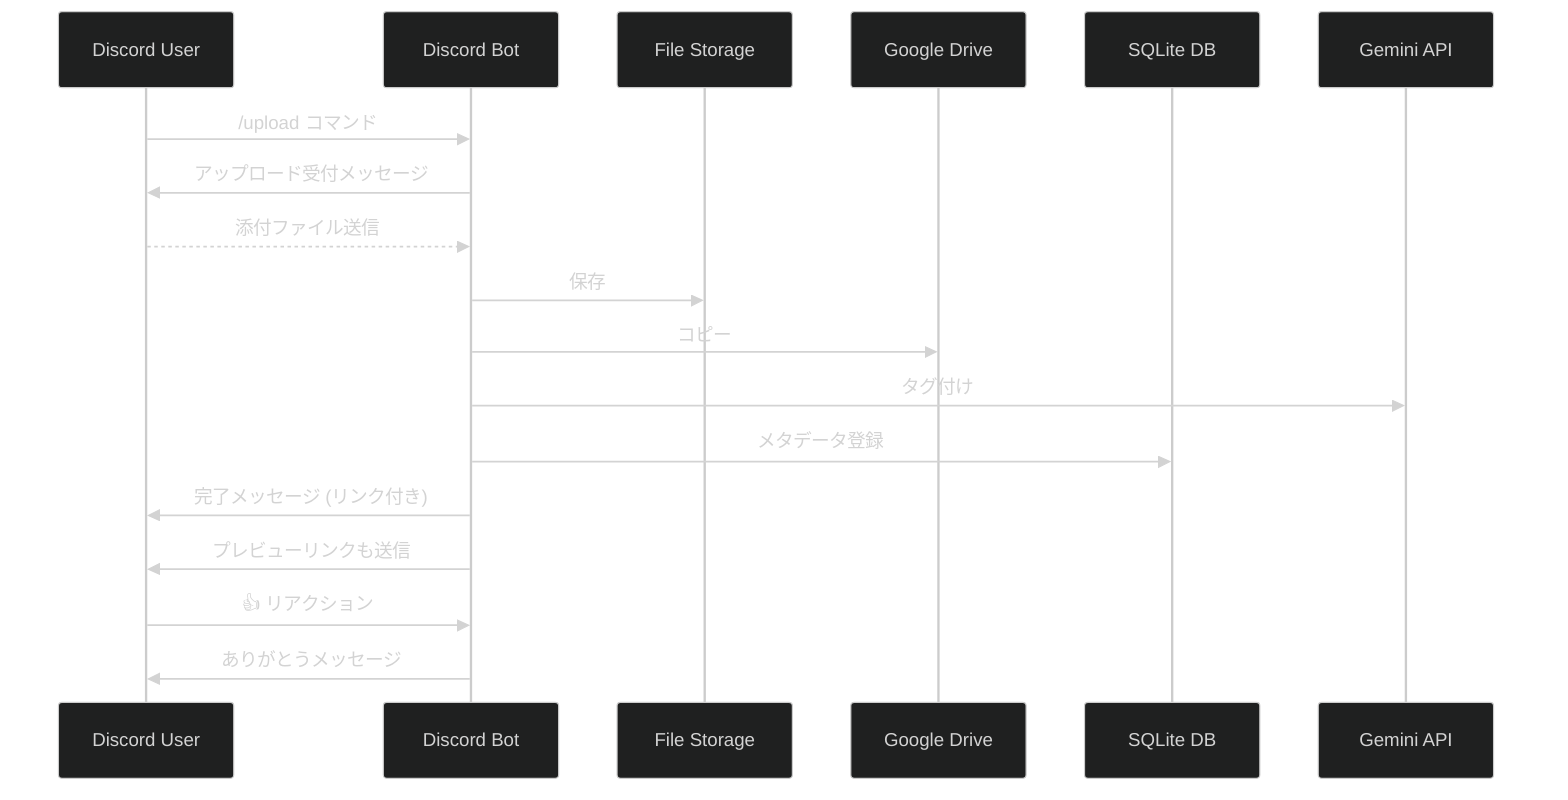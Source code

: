 %%{init: {'theme': 'dark'}}%%
%% Discord 上でのシーケンス図
sequenceDiagram
    participant User as Discord User
    participant Bot as Discord Bot
    participant Files as File Storage
    participant Drive as Google Drive
    participant DB as SQLite DB
    participant Gemini as Gemini API

    User->>Bot: /upload コマンド
    Bot->>User: アップロード受付メッセージ
    User-->>Bot: 添付ファイル送信
    Bot->>Files: 保存
    Bot->>Drive: コピー
    Bot->>Gemini: タグ付け
    Bot->>DB: メタデータ登録
    Bot->>User: 完了メッセージ (リンク付き)
    Bot->>User: プレビューリンクも送信
    User->>Bot: 👍 リアクション
    Bot->>User: ありがとうメッセージ